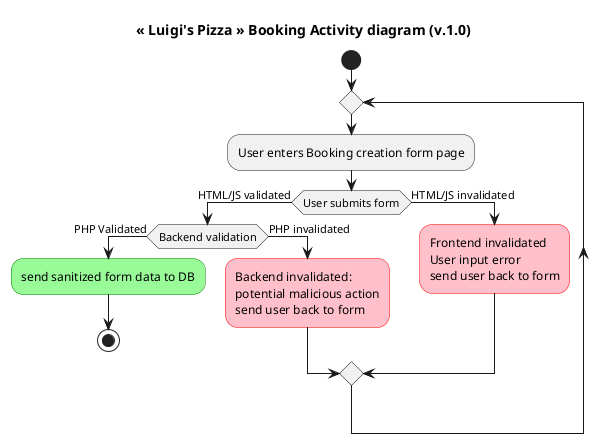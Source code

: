 @startuml
'https://plantuml.com/activity-diagram-beta

Title <<  Luigi's Pizza  >> Booking Activity diagram (v.1.0)

start
repeat
:User enters Booking creation form page;
if (User submits form) then (HTML/JS validated)
if (Backend validation) then (PHP Validated)
#palegreen;line:green;:send sanitized form data to DB;
stop
else (PHP invalidated)
#pink;line:red;:Backend invalidated:\npotential malicious action\nsend user back to form;
endif
else (HTML/JS invalidated)
#pink;line:red;:Frontend invalidated\nUser input error\nsend user back to form;
@enduml
